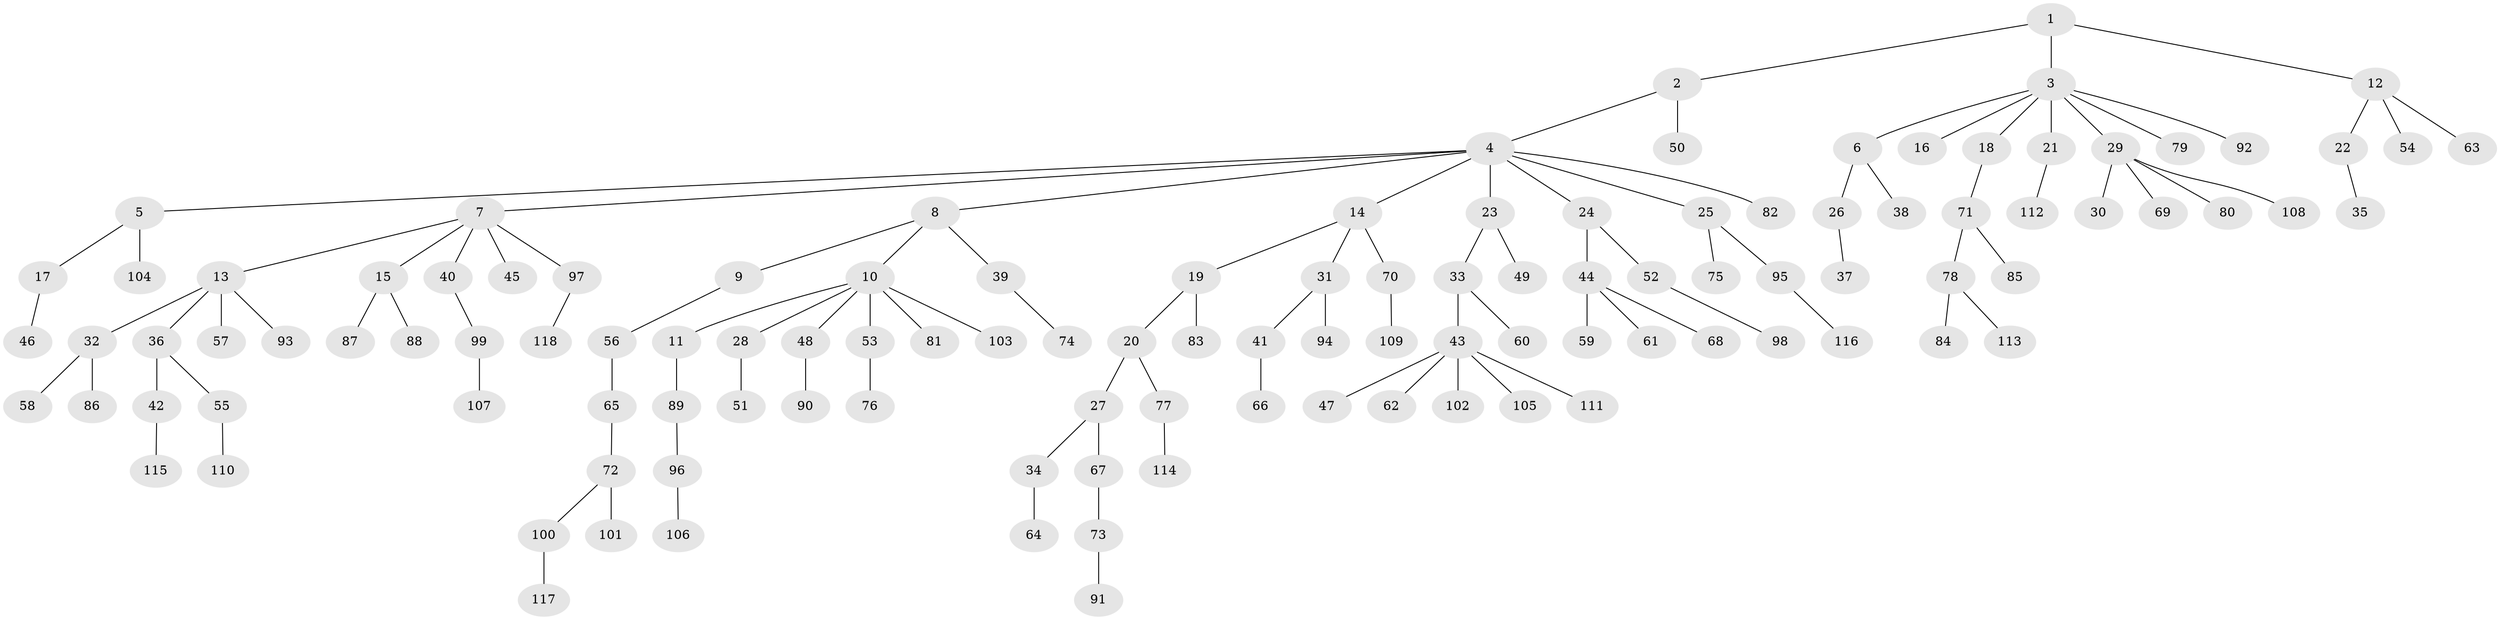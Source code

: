 // coarse degree distribution, {5: 0.05, 2: 0.175, 7: 0.025, 10: 0.0125, 3: 0.1125, 4: 0.0375, 1: 0.5875}
// Generated by graph-tools (version 1.1) at 2025/42/03/06/25 10:42:03]
// undirected, 118 vertices, 117 edges
graph export_dot {
graph [start="1"]
  node [color=gray90,style=filled];
  1;
  2;
  3;
  4;
  5;
  6;
  7;
  8;
  9;
  10;
  11;
  12;
  13;
  14;
  15;
  16;
  17;
  18;
  19;
  20;
  21;
  22;
  23;
  24;
  25;
  26;
  27;
  28;
  29;
  30;
  31;
  32;
  33;
  34;
  35;
  36;
  37;
  38;
  39;
  40;
  41;
  42;
  43;
  44;
  45;
  46;
  47;
  48;
  49;
  50;
  51;
  52;
  53;
  54;
  55;
  56;
  57;
  58;
  59;
  60;
  61;
  62;
  63;
  64;
  65;
  66;
  67;
  68;
  69;
  70;
  71;
  72;
  73;
  74;
  75;
  76;
  77;
  78;
  79;
  80;
  81;
  82;
  83;
  84;
  85;
  86;
  87;
  88;
  89;
  90;
  91;
  92;
  93;
  94;
  95;
  96;
  97;
  98;
  99;
  100;
  101;
  102;
  103;
  104;
  105;
  106;
  107;
  108;
  109;
  110;
  111;
  112;
  113;
  114;
  115;
  116;
  117;
  118;
  1 -- 2;
  1 -- 3;
  1 -- 12;
  2 -- 4;
  2 -- 50;
  3 -- 6;
  3 -- 16;
  3 -- 18;
  3 -- 21;
  3 -- 29;
  3 -- 79;
  3 -- 92;
  4 -- 5;
  4 -- 7;
  4 -- 8;
  4 -- 14;
  4 -- 23;
  4 -- 24;
  4 -- 25;
  4 -- 82;
  5 -- 17;
  5 -- 104;
  6 -- 26;
  6 -- 38;
  7 -- 13;
  7 -- 15;
  7 -- 40;
  7 -- 45;
  7 -- 97;
  8 -- 9;
  8 -- 10;
  8 -- 39;
  9 -- 56;
  10 -- 11;
  10 -- 28;
  10 -- 48;
  10 -- 53;
  10 -- 81;
  10 -- 103;
  11 -- 89;
  12 -- 22;
  12 -- 54;
  12 -- 63;
  13 -- 32;
  13 -- 36;
  13 -- 57;
  13 -- 93;
  14 -- 19;
  14 -- 31;
  14 -- 70;
  15 -- 87;
  15 -- 88;
  17 -- 46;
  18 -- 71;
  19 -- 20;
  19 -- 83;
  20 -- 27;
  20 -- 77;
  21 -- 112;
  22 -- 35;
  23 -- 33;
  23 -- 49;
  24 -- 44;
  24 -- 52;
  25 -- 75;
  25 -- 95;
  26 -- 37;
  27 -- 34;
  27 -- 67;
  28 -- 51;
  29 -- 30;
  29 -- 69;
  29 -- 80;
  29 -- 108;
  31 -- 41;
  31 -- 94;
  32 -- 58;
  32 -- 86;
  33 -- 43;
  33 -- 60;
  34 -- 64;
  36 -- 42;
  36 -- 55;
  39 -- 74;
  40 -- 99;
  41 -- 66;
  42 -- 115;
  43 -- 47;
  43 -- 62;
  43 -- 102;
  43 -- 105;
  43 -- 111;
  44 -- 59;
  44 -- 61;
  44 -- 68;
  48 -- 90;
  52 -- 98;
  53 -- 76;
  55 -- 110;
  56 -- 65;
  65 -- 72;
  67 -- 73;
  70 -- 109;
  71 -- 78;
  71 -- 85;
  72 -- 100;
  72 -- 101;
  73 -- 91;
  77 -- 114;
  78 -- 84;
  78 -- 113;
  89 -- 96;
  95 -- 116;
  96 -- 106;
  97 -- 118;
  99 -- 107;
  100 -- 117;
}
